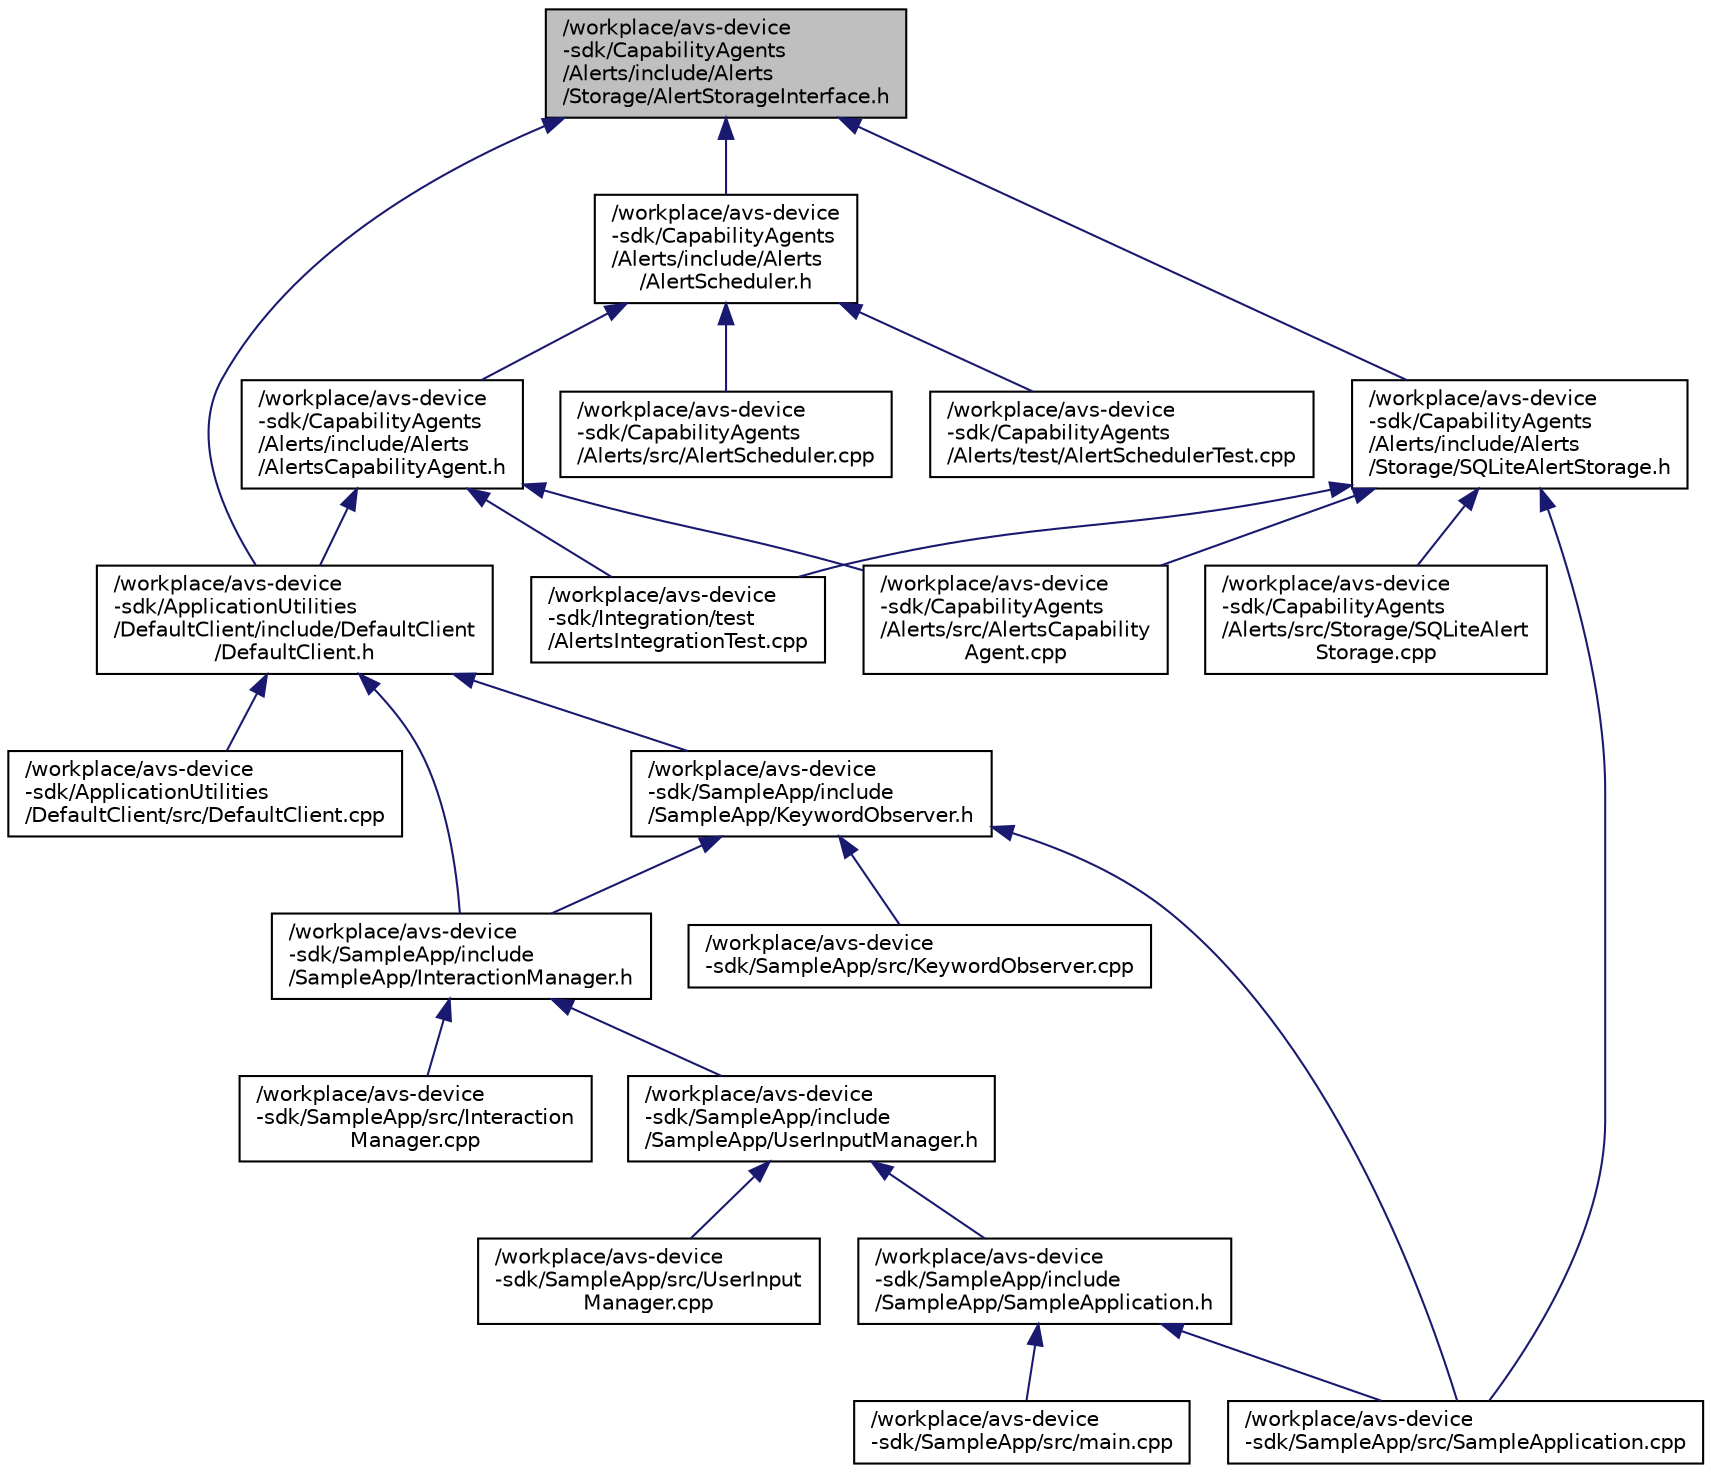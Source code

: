 digraph "/workplace/avs-device-sdk/CapabilityAgents/Alerts/include/Alerts/Storage/AlertStorageInterface.h"
{
  edge [fontname="Helvetica",fontsize="10",labelfontname="Helvetica",labelfontsize="10"];
  node [fontname="Helvetica",fontsize="10",shape=record];
  Node1 [label="/workplace/avs-device\l-sdk/CapabilityAgents\l/Alerts/include/Alerts\l/Storage/AlertStorageInterface.h",height=0.2,width=0.4,color="black", fillcolor="grey75", style="filled", fontcolor="black"];
  Node1 -> Node2 [dir="back",color="midnightblue",fontsize="10",style="solid",fontname="Helvetica"];
  Node2 [label="/workplace/avs-device\l-sdk/ApplicationUtilities\l/DefaultClient/include/DefaultClient\l/DefaultClient.h",height=0.2,width=0.4,color="black", fillcolor="white", style="filled",URL="$_default_client_8h.html"];
  Node2 -> Node3 [dir="back",color="midnightblue",fontsize="10",style="solid",fontname="Helvetica"];
  Node3 [label="/workplace/avs-device\l-sdk/ApplicationUtilities\l/DefaultClient/src/DefaultClient.cpp",height=0.2,width=0.4,color="black", fillcolor="white", style="filled",URL="$_default_client_8cpp.html"];
  Node2 -> Node4 [dir="back",color="midnightblue",fontsize="10",style="solid",fontname="Helvetica"];
  Node4 [label="/workplace/avs-device\l-sdk/SampleApp/include\l/SampleApp/InteractionManager.h",height=0.2,width=0.4,color="black", fillcolor="white", style="filled",URL="$_interaction_manager_8h.html"];
  Node4 -> Node5 [dir="back",color="midnightblue",fontsize="10",style="solid",fontname="Helvetica"];
  Node5 [label="/workplace/avs-device\l-sdk/SampleApp/include\l/SampleApp/UserInputManager.h",height=0.2,width=0.4,color="black", fillcolor="white", style="filled",URL="$_user_input_manager_8h.html"];
  Node5 -> Node6 [dir="back",color="midnightblue",fontsize="10",style="solid",fontname="Helvetica"];
  Node6 [label="/workplace/avs-device\l-sdk/SampleApp/include\l/SampleApp/SampleApplication.h",height=0.2,width=0.4,color="black", fillcolor="white", style="filled",URL="$_sample_application_8h.html"];
  Node6 -> Node7 [dir="back",color="midnightblue",fontsize="10",style="solid",fontname="Helvetica"];
  Node7 [label="/workplace/avs-device\l-sdk/SampleApp/src/main.cpp",height=0.2,width=0.4,color="black", fillcolor="white", style="filled",URL="$main_8cpp.html"];
  Node6 -> Node8 [dir="back",color="midnightblue",fontsize="10",style="solid",fontname="Helvetica"];
  Node8 [label="/workplace/avs-device\l-sdk/SampleApp/src/SampleApplication.cpp",height=0.2,width=0.4,color="black", fillcolor="white", style="filled",URL="$_sample_application_8cpp.html"];
  Node5 -> Node9 [dir="back",color="midnightblue",fontsize="10",style="solid",fontname="Helvetica"];
  Node9 [label="/workplace/avs-device\l-sdk/SampleApp/src/UserInput\lManager.cpp",height=0.2,width=0.4,color="black", fillcolor="white", style="filled",URL="$_user_input_manager_8cpp.html"];
  Node4 -> Node10 [dir="back",color="midnightblue",fontsize="10",style="solid",fontname="Helvetica"];
  Node10 [label="/workplace/avs-device\l-sdk/SampleApp/src/Interaction\lManager.cpp",height=0.2,width=0.4,color="black", fillcolor="white", style="filled",URL="$_interaction_manager_8cpp.html"];
  Node2 -> Node11 [dir="back",color="midnightblue",fontsize="10",style="solid",fontname="Helvetica"];
  Node11 [label="/workplace/avs-device\l-sdk/SampleApp/include\l/SampleApp/KeywordObserver.h",height=0.2,width=0.4,color="black", fillcolor="white", style="filled",URL="$_keyword_observer_8h.html"];
  Node11 -> Node4 [dir="back",color="midnightblue",fontsize="10",style="solid",fontname="Helvetica"];
  Node11 -> Node12 [dir="back",color="midnightblue",fontsize="10",style="solid",fontname="Helvetica"];
  Node12 [label="/workplace/avs-device\l-sdk/SampleApp/src/KeywordObserver.cpp",height=0.2,width=0.4,color="black", fillcolor="white", style="filled",URL="$_keyword_observer_8cpp.html"];
  Node11 -> Node8 [dir="back",color="midnightblue",fontsize="10",style="solid",fontname="Helvetica"];
  Node1 -> Node13 [dir="back",color="midnightblue",fontsize="10",style="solid",fontname="Helvetica"];
  Node13 [label="/workplace/avs-device\l-sdk/CapabilityAgents\l/Alerts/include/Alerts\l/AlertScheduler.h",height=0.2,width=0.4,color="black", fillcolor="white", style="filled",URL="$_alert_scheduler_8h.html"];
  Node13 -> Node14 [dir="back",color="midnightblue",fontsize="10",style="solid",fontname="Helvetica"];
  Node14 [label="/workplace/avs-device\l-sdk/CapabilityAgents\l/Alerts/include/Alerts\l/AlertsCapabilityAgent.h",height=0.2,width=0.4,color="black", fillcolor="white", style="filled",URL="$_alerts_capability_agent_8h.html"];
  Node14 -> Node2 [dir="back",color="midnightblue",fontsize="10",style="solid",fontname="Helvetica"];
  Node14 -> Node15 [dir="back",color="midnightblue",fontsize="10",style="solid",fontname="Helvetica"];
  Node15 [label="/workplace/avs-device\l-sdk/CapabilityAgents\l/Alerts/src/AlertsCapability\lAgent.cpp",height=0.2,width=0.4,color="black", fillcolor="white", style="filled",URL="$_alerts_capability_agent_8cpp.html"];
  Node14 -> Node16 [dir="back",color="midnightblue",fontsize="10",style="solid",fontname="Helvetica"];
  Node16 [label="/workplace/avs-device\l-sdk/Integration/test\l/AlertsIntegrationTest.cpp",height=0.2,width=0.4,color="black", fillcolor="white", style="filled",URL="$_alerts_integration_test_8cpp.html"];
  Node13 -> Node17 [dir="back",color="midnightblue",fontsize="10",style="solid",fontname="Helvetica"];
  Node17 [label="/workplace/avs-device\l-sdk/CapabilityAgents\l/Alerts/src/AlertScheduler.cpp",height=0.2,width=0.4,color="black", fillcolor="white", style="filled",URL="$_alert_scheduler_8cpp.html"];
  Node13 -> Node18 [dir="back",color="midnightblue",fontsize="10",style="solid",fontname="Helvetica"];
  Node18 [label="/workplace/avs-device\l-sdk/CapabilityAgents\l/Alerts/test/AlertSchedulerTest.cpp",height=0.2,width=0.4,color="black", fillcolor="white", style="filled",URL="$_alert_scheduler_test_8cpp.html"];
  Node1 -> Node19 [dir="back",color="midnightblue",fontsize="10",style="solid",fontname="Helvetica"];
  Node19 [label="/workplace/avs-device\l-sdk/CapabilityAgents\l/Alerts/include/Alerts\l/Storage/SQLiteAlertStorage.h",height=0.2,width=0.4,color="black", fillcolor="white", style="filled",URL="$_s_q_lite_alert_storage_8h.html"];
  Node19 -> Node15 [dir="back",color="midnightblue",fontsize="10",style="solid",fontname="Helvetica"];
  Node19 -> Node20 [dir="back",color="midnightblue",fontsize="10",style="solid",fontname="Helvetica"];
  Node20 [label="/workplace/avs-device\l-sdk/CapabilityAgents\l/Alerts/src/Storage/SQLiteAlert\lStorage.cpp",height=0.2,width=0.4,color="black", fillcolor="white", style="filled",URL="$_s_q_lite_alert_storage_8cpp.html"];
  Node19 -> Node16 [dir="back",color="midnightblue",fontsize="10",style="solid",fontname="Helvetica"];
  Node19 -> Node8 [dir="back",color="midnightblue",fontsize="10",style="solid",fontname="Helvetica"];
}

